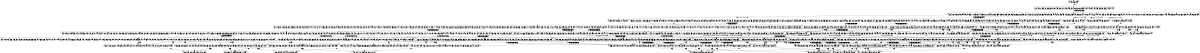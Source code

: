 digraph P {
size="8,5"
node [shape=box];
0 -> 1 [ label="1.0" ];
1 -> 2 [ label="1.0000000000000027" ];
2 -> 3 [ label="0.027777777777777776" ];
2 -> 4 [ label="0.027777777777777776" ];
2 -> 5 [ label="0.027777777777777776" ];
2 -> 6 [ label="0.8888888888888898" ];
2 -> 7 [ label="0.027777777777777776" ];
3 -> 12 [ label="1.0" ];
4 -> 10 [ label="1.0" ];
5 -> 11 [ label="1.0" ];
6 -> 8 [ label="0.06666666666666668" ];
6 -> 9 [ label="0.7333333333333347" ];
6 -> 10 [ label="0.06666666666666668" ];
6 -> 11 [ label="0.06666666666666668" ];
6 -> 12 [ label="0.06666666666666668" ];
7 -> 8 [ label="1.0" ];
8 -> 21 [ label="0.75" ];
8 -> 13 [ label="0.125" ];
8 -> 15 [ label="0.125" ];
9 -> 17 [ label="0.08333333333333333" ];
9 -> 19 [ label="0.6666666666666666" ];
9 -> 20 [ label="0.08333333333333333" ];
9 -> 21 [ label="0.08333333333333333" ];
9 -> 14 [ label="0.08333333333333333" ];
10 -> 16 [ label="0.125" ];
10 -> 18 [ label="0.125" ];
10 -> 20 [ label="0.75" ];
11 -> 17 [ label="0.75" ];
11 -> 18 [ label="0.125" ];
11 -> 15 [ label="0.125" ];
12 -> 16 [ label="0.125" ];
12 -> 13 [ label="0.125" ];
12 -> 14 [ label="0.75" ];
13 -> 32 [ label="1.0" ];
14 -> 32 [ label="0.11111111111111109" ];
14 -> 23 [ label="0.6666666666666661" ];
14 -> 25 [ label="0.11111111111111109" ];
14 -> 30 [ label="0.11111111111111109" ];
15 -> 24 [ label="1.0" ];
16 -> 25 [ label="1.0" ];
17 -> 22 [ label="0.6666666666666662" ];
17 -> 24 [ label="0.11111111111111109" ];
17 -> 26 [ label="0.11111111111111109" ];
17 -> 30 [ label="0.11111111111111109" ];
18 -> 26 [ label="1.0" ];
19 -> 22 [ label="0.10000000000000006" ];
19 -> 23 [ label="0.10000000000000006" ];
19 -> 28 [ label="0.599999999999999" ];
19 -> 29 [ label="0.10000000000000006" ];
19 -> 31 [ label="0.10000000000000006" ];
20 -> 25 [ label="0.11111111111111109" ];
20 -> 26 [ label="0.11111111111111109" ];
20 -> 27 [ label="0.11111111111111109" ];
20 -> 31 [ label="0.6666666666666662" ];
21 -> 32 [ label="0.11111111111111109" ];
21 -> 24 [ label="0.11111111111111109" ];
21 -> 27 [ label="0.11111111111111109" ];
21 -> 29 [ label="0.6666666666666662" ];
22 -> 33 [ label="0.5" ];
22 -> 38 [ label="0.16666666666666666" ];
22 -> 40 [ label="0.16666666666666666" ];
22 -> 46 [ label="0.16666666666666666" ];
23 -> 34 [ label="0.16666666666666666" ];
23 -> 36 [ label="0.5" ];
23 -> 38 [ label="0.16666666666666666" ];
23 -> 43 [ label="0.16666666666666666" ];
24 -> 35 [ label="0.25" ];
24 -> 44 [ label="0.25" ];
24 -> 46 [ label="0.5" ];
25 -> 39 [ label="0.25" ];
25 -> 43 [ label="0.5" ];
25 -> 45 [ label="0.25" ];
26 -> 40 [ label="0.5" ];
26 -> 44 [ label="0.25" ];
26 -> 45 [ label="0.25" ];
27 -> 39 [ label="0.25" ];
27 -> 41 [ label="0.5" ];
27 -> 44 [ label="0.25" ];
28 -> 33 [ label="0.125" ];
28 -> 36 [ label="0.125" ];
28 -> 37 [ label="0.125" ];
28 -> 42 [ label="0.5" ];
28 -> 47 [ label="0.125" ];
29 -> 34 [ label="0.16666666666666666" ];
29 -> 37 [ label="0.5" ];
29 -> 41 [ label="0.16666666666666666" ];
29 -> 46 [ label="0.16666666666666666" ];
30 -> 35 [ label="0.25" ];
30 -> 38 [ label="0.5" ];
30 -> 45 [ label="0.25" ];
31 -> 40 [ label="0.16666666666666666" ];
31 -> 41 [ label="0.16666666666666666" ];
31 -> 43 [ label="0.16666666666666666" ];
31 -> 47 [ label="0.5" ];
32 -> 34 [ label="0.5" ];
32 -> 35 [ label="0.25" ];
32 -> 39 [ label="0.25" ];
33 -> 48 [ label="1.0" ];
34 -> 50 [ label="0.5" ];
34 -> 51 [ label="0.5" ];
35 -> 51 [ label="1.0" ];
36 -> 53 [ label="1.0" ];
37 -> 54 [ label="1.0" ];
38 -> 51 [ label="0.5" ];
38 -> 55 [ label="0.5" ];
39 -> 50 [ label="1.0" ];
40 -> 52 [ label="0.5" ];
40 -> 55 [ label="0.5" ];
41 -> 50 [ label="0.5" ];
41 -> 52 [ label="0.5" ];
42 -> 48 [ label="0.25" ];
42 -> 49 [ label="0.25" ];
42 -> 53 [ label="0.25" ];
42 -> 54 [ label="0.25" ];
43 -> 50 [ label="0.5" ];
43 -> 55 [ label="0.5" ];
44 -> 52 [ label="1.0" ];
45 -> 55 [ label="1.0" ];
46 -> 51 [ label="0.5" ];
46 -> 52 [ label="0.5" ];
47 -> 49 [ label="1.0" ];
0 [ label="0\n[0, 433, 866, 1299]" ];
1 [ label="1\n[1, 2, 3, 902, 8, 1545, 13, 1358, 1300, 1301, 469, 1302, 1112, 1307, 925, 1312, 867, 36, 868, 869, 679, 874, 492, 879, 434, 435, 436, 246, 1335, 441, 59, 446]" ];
2 [ label="2\n[515, 4, 260, 1030, 6, 903, 904, 905, 9, 1546, 11, 1548, 269, 14, 1550, 15, 16, 784, 915, 1303, 1559, 1305, 26, 1308, 1310, 926, 928, 1568, 1313, 930, 1314, 1315, 164, 37, 38, 39, 680, 682, 939, 684, 1325, 49, 948, 437, 693, 439, 1463, 1336, 1337, 442, 1338, 60, 444, 702, 62, 447, 448, 64, 449, 1217, 1348, 73, 459, 1359, 1361, 82, 1363, 597, 470, 471, 472, 1113, 1115, 1372, 1117, 351, 482, 1381, 870, 1126, 872, 875, 877, 493, 495, 1135, 880, 497, 881, 882, 1650, 247, 249, 506, 251, 892]" ];
3 [ label="3\n[1362, 250, 1547, 683, 1116, 61, 494, 927]" ];
4 [ label="4\n[5, 438, 1304, 873, 876, 12, 445, 1311]" ];
5 [ label="5\n[17, 50, 883, 916, 1316, 1349, 473, 460]" ];
6 [ label="6\n[256, 517, 261, 1031, 7, 1032, 265, 521, 10, 1036, 525, 1549, 1551, 271, 1040, 786, 18, 1555, 275, 790, 22, 279, 1560, 794, 1306, 27, 28, 1564, 1309, 32, 1569, 1570, 1317, 1574, 40, 1321, 41, 1578, 45, 1326, 1327, 561, 1331, 51, 1076, 55, 1339, 315, 1340, 830, 63, 1344, 65, 69, 1350, 1354, 74, 1614, 78, 1360, 83, 84, 1364, 598, 599, 88, 1368, 1114, 603, 92, 1373, 1118, 607, 352, 353, 1377, 1122, 357, 871, 1383, 1127, 361, 1387, 1131, 878, 1391, 1136, 1137, 1652, 884, 1141, 888, 1656, 1145, 1660, 893, 894, 128, 898, 643, 906, 907, 397, 911, 1427, 917, 921, 1181, 1696, 929, 931, 166, 935, 681, 170, 940, 685, 174, 944, 689, 950, 694, 1464, 440, 1465, 698, 954, 443, 1469, 958, 703, 704, 1473, 450, 1219, 451, 708, 455, 1223, 712, 1227, 461, 465, 210, 474, 478, 994, 483, 484, 1509, 488, 748, 1263, 496, 498, 502, 248, 507, 252, 511]" ];
7 [ label="7\n[785, 1218, 1651, 516, 949, 165, 1382, 270]" ];
8 [ label="8\n[960, 832, 1221, 519, 1225, 523, 1229, 527, 273, 788, 212, 1429, 277, 792, 281, 796, 1698, 996, 168, 1385, 172, 1389, 176, 1393, 1265, 563, 1654, 952, 1658, 956, 317, 1662]" ];
9 [ label="9\n[512, 768, 257, 1283, 262, 263, 1033, 522, 1037, 526, 1038, 272, 529, 1041, 1042, 787, 1044, 1556, 1557, 23, 1561, 283, 29, 1565, 798, 30, 545, 33, 1571, 1060, 1575, 1576, 1322, 42, 1579, 299, 46, 814, 1582, 47, 1328, 1329, 52, 1332, 565, 1077, 1080, 316, 1341, 1598, 831, 319, 1345, 1346, 834, 581, 70, 1351, 71, 1096, 75, 79, 335, 1615, 1616, 850, 1618, 85, 1365, 600, 1369, 89, 90, 604, 605, 93, 1374, 1375, 1119, 1120, 608, 96, 1634, 354, 355, 611, 358, 1384, 1128, 362, 363, 1132, 365, 112, 1138, 1395, 1139, 627, 885, 1142, 1657, 1146, 1149, 381, 1661, 895, 1664, 129, 130, 899, 1411, 900, 644, 132, 645, 647, 908, 909, 1165, 398, 1680, 912, 401, 1428, 148, 1431, 663, 922, 1182, 1183, 1185, 417, 932, 1700, 1447, 936, 171, 686, 175, 945, 1201, 946, 178, 690, 1716, 695, 696, 1466, 1467, 955, 1470, 705, 706, 194, 1474, 962, 1475, 452, 1220, 1477, 709, 456, 713, 457, 714, 1228, 716, 462, 1231, 978, 1493, 214, 732, 479, 1247, 995, 485, 486, 230, 1510, 998, 489, 1513, 749, 752, 1267, 1014, 503, 504, 1529, 508, 253]" ];
10 [ label="10\n[896, 513, 67, 453, 1355, 267, 80, 1553, 913, 466, 19, 918, 1366, 475, 1566, 34, 1379, 1124, 1318, 937, 1129, 490, 43, 942, 687, 500, 1333, 56, 889, 700, 254, 1342]" ];
11 [ label="11\n[1352, 1356, 399, 463, 211, 467, 20, 919, 24, 280, 795, 923, 476, 94, 480, 1697, 609, 1319, 1511, 1323, 1580, 750, 1392, 1264, 562, 53, 1078, 886, 57, 890, 1147, 959]" ];
12 [ label="12\n[66, 258, 710, 518, 1224, 1034, 266, 76, 1552, 276, 86, 791, 601, 1562, 1370, 1378, 1123, 1572, 933, 359, 167, 1388, 941, 1133, 499, 691, 1653, 1143, 951, 699, 509, 1471]" ];
13 [ label="13\n[278, 1655, 520, 169, 793, 953, 1226, 1390]" ];
14 [ label="14\n[1472, 770, 1666, 259, 964, 1413, 1285, 389, 711, 1035, 140, 77, 1167, 655, 337, 531, 852, 87, 216, 602, 1626, 1563, 1371, 1052, 1501, 1249, 98, 419, 740, 1573, 613, 1702, 934, 360, 1000, 1449, 301, 1134, 816, 1584, 180, 692, 567, 1144, 1209, 1082, 1531, 510]" ];
15 [ label="15\n[961, 1394, 1266, 1699, 564, 213, 282, 797]" ];
16 [ label="16\n[1554, 1380, 68, 501, 1125, 268, 701, 943]" ];
17 [ label="17\n[1088, 1537, 1157, 966, 1606, 1287, 1415, 776, 1353, 585, 400, 464, 1104, 1173, 982, 25, 409, 218, 924, 287, 95, 481, 610, 802, 104, 1512, 1704, 425, 234, 619, 1324, 1581, 303, 751, 1521, 818, 1590, 54, 1399, 1271, 1079, 887, 760, 1720, 120, 569, 635, 1148]" ];
18 [ label="18\n[468, 21, 920, 1320, 58, 891, 1357, 477]" ];
19 [ label="19\n[769, 1284, 264, 1039, 530, 1043, 1045, 1558, 1046, 1048, 284, 31, 799, 546, 547, 1061, 549, 1062, 1064, 1577, 300, 1583, 815, 48, 1330, 566, 1081, 1599, 320, 1600, 321, 1602, 323, 1347, 835, 836, 838, 582, 72, 1097, 1098, 1100, 336, 1617, 851, 1619, 1620, 1622, 91, 606, 1376, 1121, 97, 1635, 612, 1636, 356, 1638, 364, 366, 367, 369, 113, 114, 628, 1140, 116, 1396, 629, 631, 382, 1150, 1151, 383, 385, 1153, 1665, 131, 1412, 901, 133, 134, 646, 136, 648, 649, 651, 1166, 910, 1681, 402, 1682, 403, 1684, 405, 149, 150, 664, 152, 1432, 1433, 665, 1435, 667, 1184, 418, 1186, 1187, 1701, 1189, 1448, 1202, 179, 947, 1203, 1205, 1717, 697, 1468, 707, 963, 195, 1476, 196, 198, 1478, 1479, 1481, 458, 715, 717, 718, 720, 1232, 1233, 1235, 979, 1494, 1495, 215, 1497, 733, 734, 1248, 736, 999, 231, 487, 1514, 1515, 1517, 753, 754, 756, 1268, 1015, 1016, 505, 1018, 1530]" ];
20 [ label="20\n[897, 514, 772, 1668, 454, 583, 1485, 81, 1169, 914, 339, 724, 980, 533, 854, 1367, 156, 285, 1567, 671, 800, 35, 1251, 100, 421, 615, 232, 1193, 1642, 938, 1130, 1002, 1451, 491, 44, 1068, 688, 1586, 373, 1269, 1397, 182, 1718, 1334, 1084, 1533, 1343, 255]" ];
21 [ label="21\n[833, 1222, 327, 1672, 970, 842, 202, 1291, 1419, 524, 589, 1230, 528, 274, 789, 1430, 1239, 343, 1688, 537, 858, 986, 222, 1439, 291, 997, 806, 1255, 553, 1386, 1708, 173, 238, 1006, 1455, 177, 307, 822, 186, 1275, 1659, 1403, 1724, 957, 573, 318, 1022, 1663]" ];
22 [ label="22\n[1089, 1538, 1158, 1159, 967, 1607, 1416, 1288, 1608, 1161, 777, 1610, 586, 1105, 1106, 1108, 1174, 983, 410, 219, 411, 413, 288, 803, 105, 1705, 426, 235, 620, 304, 1522, 1523, 819, 1525, 1591, 1400, 1272, 761, 121, 1721, 122, 762, 570, 636, 124, 764, 637, 639]" ];
23 [ label="23\n[1667, 771, 965, 1286, 1414, 390, 391, 393, 141, 142, 1168, 656, 144, 657, 338, 659, 532, 853, 217, 1627, 1628, 1053, 1502, 1054, 1630, 1503, 1056, 1505, 1250, 99, 420, 741, 614, 742, 1703, 744, 1001, 1450, 302, 817, 1585, 181, 568, 1210, 1083, 1211, 1532, 1213]" ];
24 [ label="24\n[1728, 577, 226, 295, 810, 974, 1423, 1295, 1712, 593, 242, 311, 826, 990, 1279, 1407]" ];
25 [ label="25\n[1253, 1670, 102, 774, 423, 617, 1004, 1453, 1171, 1588, 341, 535, 856, 184, 1086, 1535]" ];
26 [ label="26\n[289, 804, 1092, 1541, 587, 108, 236, 780, 429, 623, 984, 1177, 1401, 1273, 1722, 1594]" ];
27 [ label="27\n[293, 808, 1259, 1676, 591, 240, 1010, 1459, 347, 988, 541, 1405, 1277, 862, 1726, 190]" ];
28 [ label="28\n[384, 1152, 1154, 386, 1155, 387, 135, 137, 650, 138, 652, 653, 1683, 404, 1685, 1686, 406, 1047, 151, 407, 1049, 153, 1050, 154, 1434, 666, 668, 1436, 669, 1437, 1188, 548, 1190, 550, 551, 1191, 1063, 1065, 1066, 1204, 1206, 1207, 1601, 322, 1603, 324, 1604, 325, 837, 197, 199, 839, 1480, 840, 200, 1482, 1483, 1099, 1101, 1102, 719, 721, 1234, 722, 1236, 1237, 1621, 1623, 1496, 1624, 1498, 1499, 735, 737, 738, 1637, 1639, 1640, 1516, 1518, 1519, 368, 370, 755, 371, 115, 117, 757, 630, 118, 758, 632, 633, 1017, 1019, 1020]" ];
29 [ label="29\n[1024, 1026, 328, 1673, 329, 971, 203, 331, 843, 204, 844, 1420, 1292, 590, 206, 846, 1240, 344, 1689, 1241, 1690, 538, 1243, 859, 987, 1692, 223, 1440, 1441, 1443, 292, 807, 1256, 554, 555, 557, 1709, 1007, 239, 1456, 308, 823, 187, 1276, 1404, 1725, 574, 1023]" ];
30 [ label="30\n[1090, 1539, 968, 1289, 1417, 106, 1706, 778, 427, 621, 305, 820, 1175, 1592, 571, 220]" ];
31 [ label="31\n[773, 1669, 584, 1486, 1487, 1489, 1170, 340, 981, 725, 726, 534, 855, 728, 157, 158, 286, 672, 160, 673, 801, 675, 1252, 101, 422, 616, 233, 1194, 1643, 1003, 1195, 1452, 1644, 1197, 1069, 1646, 1070, 1072, 1587, 1270, 374, 1398, 183, 1719, 375, 377, 1085, 1534]" ];
32 [ label="32\n[224, 1257, 1674, 972, 1293, 1421, 1710, 1008, 1457, 309, 824, 345, 539, 188, 860, 575]" ];
33 [ label="33\n[640, 641, 1160, 1609, 1162, 1163, 1611, 1612, 1107, 1524, 1109, 1526, 1110, 1527, 763, 123, 412, 765, 125, 638, 766, 414, 126, 415]" ];
34 [ label="34\n[576, 225, 1258, 1675, 973, 1294, 1422, 1711, 1009, 1458, 310, 825, 346, 540, 861, 189]" ];
35 [ label="35\n[976, 1297, 1425, 1714, 579, 228, 313, 828]" ];
36 [ label="36\n[1504, 1632, 1057, 1058, 1506, 1507, 743, 392, 745, 746, 394, 395, 143, 145, 146, 658, 660, 661, 1212, 1629, 1214, 1631, 1215, 1055]" ];
37 [ label="37\n[1025, 1442, 1027, 1444, 1028, 1445, 330, 332, 556, 333, 845, 205, 558, 847, 207, 559, 848, 208, 1242, 1691, 1244, 1693, 1245, 1694]" ];
38 [ label="38\n[1091, 1540, 969, 1418, 1290, 1707, 779, 107, 428, 622, 306, 821, 1176, 1593, 572, 221]" ];
39 [ label="39\n[864, 192, 1012, 1461, 349, 1261, 1678, 543]" ];
40 [ label="40\n[290, 1093, 805, 1542, 588, 109, 781, 237, 430, 624, 985, 1402, 1274, 1178, 1595, 1723]" ];
41 [ label="41\n[294, 809, 1260, 1677, 592, 241, 1011, 1460, 348, 989, 1278, 1406, 542, 863, 191, 1727]" ];
42 [ label="42\n[1156, 388, 1605, 326, 841, 201, 139, 1484, 654, 1103, 723, 1238, 1687, 408, 1625, 1051, 155, 1500, 1438, 670, 739, 552, 1192, 1641, 1067, 1520, 372, 119, 759, 1208, 634, 1021]" ];
43 [ label="43\n[1536, 1254, 103, 775, 1671, 424, 618, 1005, 1454, 1172, 1589, 342, 536, 185, 857, 1087]" ];
44 [ label="44\n[992, 1409, 1281, 1730, 595, 244, 297, 812]" ];
45 [ label="45\n[625, 1094, 1543, 1179, 1596, 110, 782, 431]" ];
46 [ label="46\n[1280, 1408, 1729, 578, 227, 296, 811, 975, 1296, 1424, 1713, 594, 243, 312, 827, 991]" ];
47 [ label="47\n[161, 674, 162, 676, 677, 1196, 1645, 1198, 1199, 1647, 1071, 1648, 1488, 1073, 1490, 1074, 1491, 727, 376, 729, 730, 378, 379, 159]" ];
48 [ label="48\n[416, 642, 1111, 1528, 1164, 1613, 767, 127]" ];
49 [ label="49\n[1200, 1649, 163, 1075, 1492, 678, 731, 380]" ];
50 [ label="50\n[544, 193, 865, 1013, 1462, 1262, 350, 1679]" ];
51 [ label="51\n[977, 1426, 1298, 1715, 580, 229, 314, 829]" ];
52 [ label="52\n[993, 1282, 1410, 1731, 596, 245, 298, 813]" ];
53 [ label="53\n[1216, 1633, 147, 1059, 1508, 662, 747, 396]" ];
54 [ label="54\n[560, 849, 209, 1029, 1446, 1246, 334, 1695]" ];
55 [ label="55\n[432, 626, 1095, 1544, 1180, 1597, 783, 111]" ];
}
